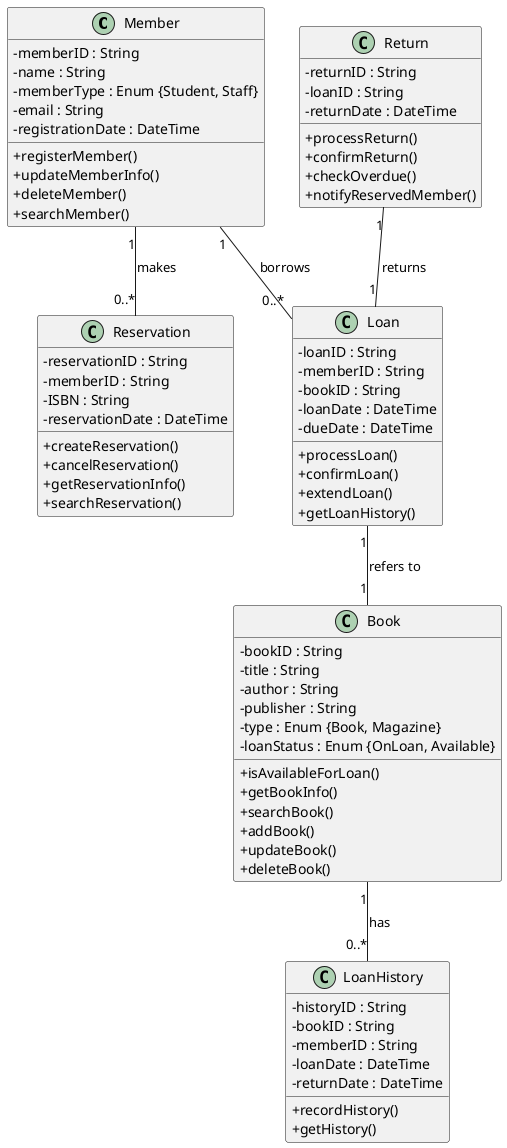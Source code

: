 @startuml UniversityLibrarySystem_ClassDiagram
skinparam componentStyle rectangle
skinparam classAttributeIconSize 0

' Member entity
class Member {
  -memberID : String
  -name : String
  -memberType : Enum {Student, Staff}
  -email : String
  -registrationDate : DateTime
  +registerMember()
  +updateMemberInfo()
  +deleteMember()
  +searchMember()
}

' Book entity
class Book {
  -bookID : String
  -title : String
  -author : String
  -publisher : String
  -type : Enum {Book, Magazine}
  -loanStatus : Enum {OnLoan, Available}
  +isAvailableForLoan()
  +getBookInfo()
  +searchBook()
  +addBook()
  +updateBook()
  +deleteBook()
}

' Reservation entity
class Reservation {
  -reservationID : String
  -memberID : String
  -ISBN : String
  -reservationDate : DateTime
  +createReservation()
  +cancelReservation()
  +getReservationInfo()
  +searchReservation()
}

' Loan entity
class Loan {
  -loanID : String
  -memberID : String
  -bookID : String
  -loanDate : DateTime
  -dueDate : DateTime
  +processLoan()
  +confirmLoan()
  +extendLoan()
  +getLoanHistory()
}

' Return entity
class Return {
  -returnID : String
  -loanID : String
  -returnDate : DateTime
  +processReturn()
  +confirmReturn()
  +checkOverdue()
  +notifyReservedMember()
}

' LoanHistory entity
class LoanHistory {
  -historyID : String
  -bookID : String
  -memberID : String
  -loanDate : DateTime
  -returnDate : DateTime
  +recordHistory()
  +getHistory()
}

' Relationships
Member "1" -- "0..*" Reservation : makes
Member "1" -- "0..*" Loan : borrows
Loan "1" -- "1" Book : refers to
Return "1" -- "1" Loan : returns
Book "1" -- "0..*" LoanHistory : has

@enduml
